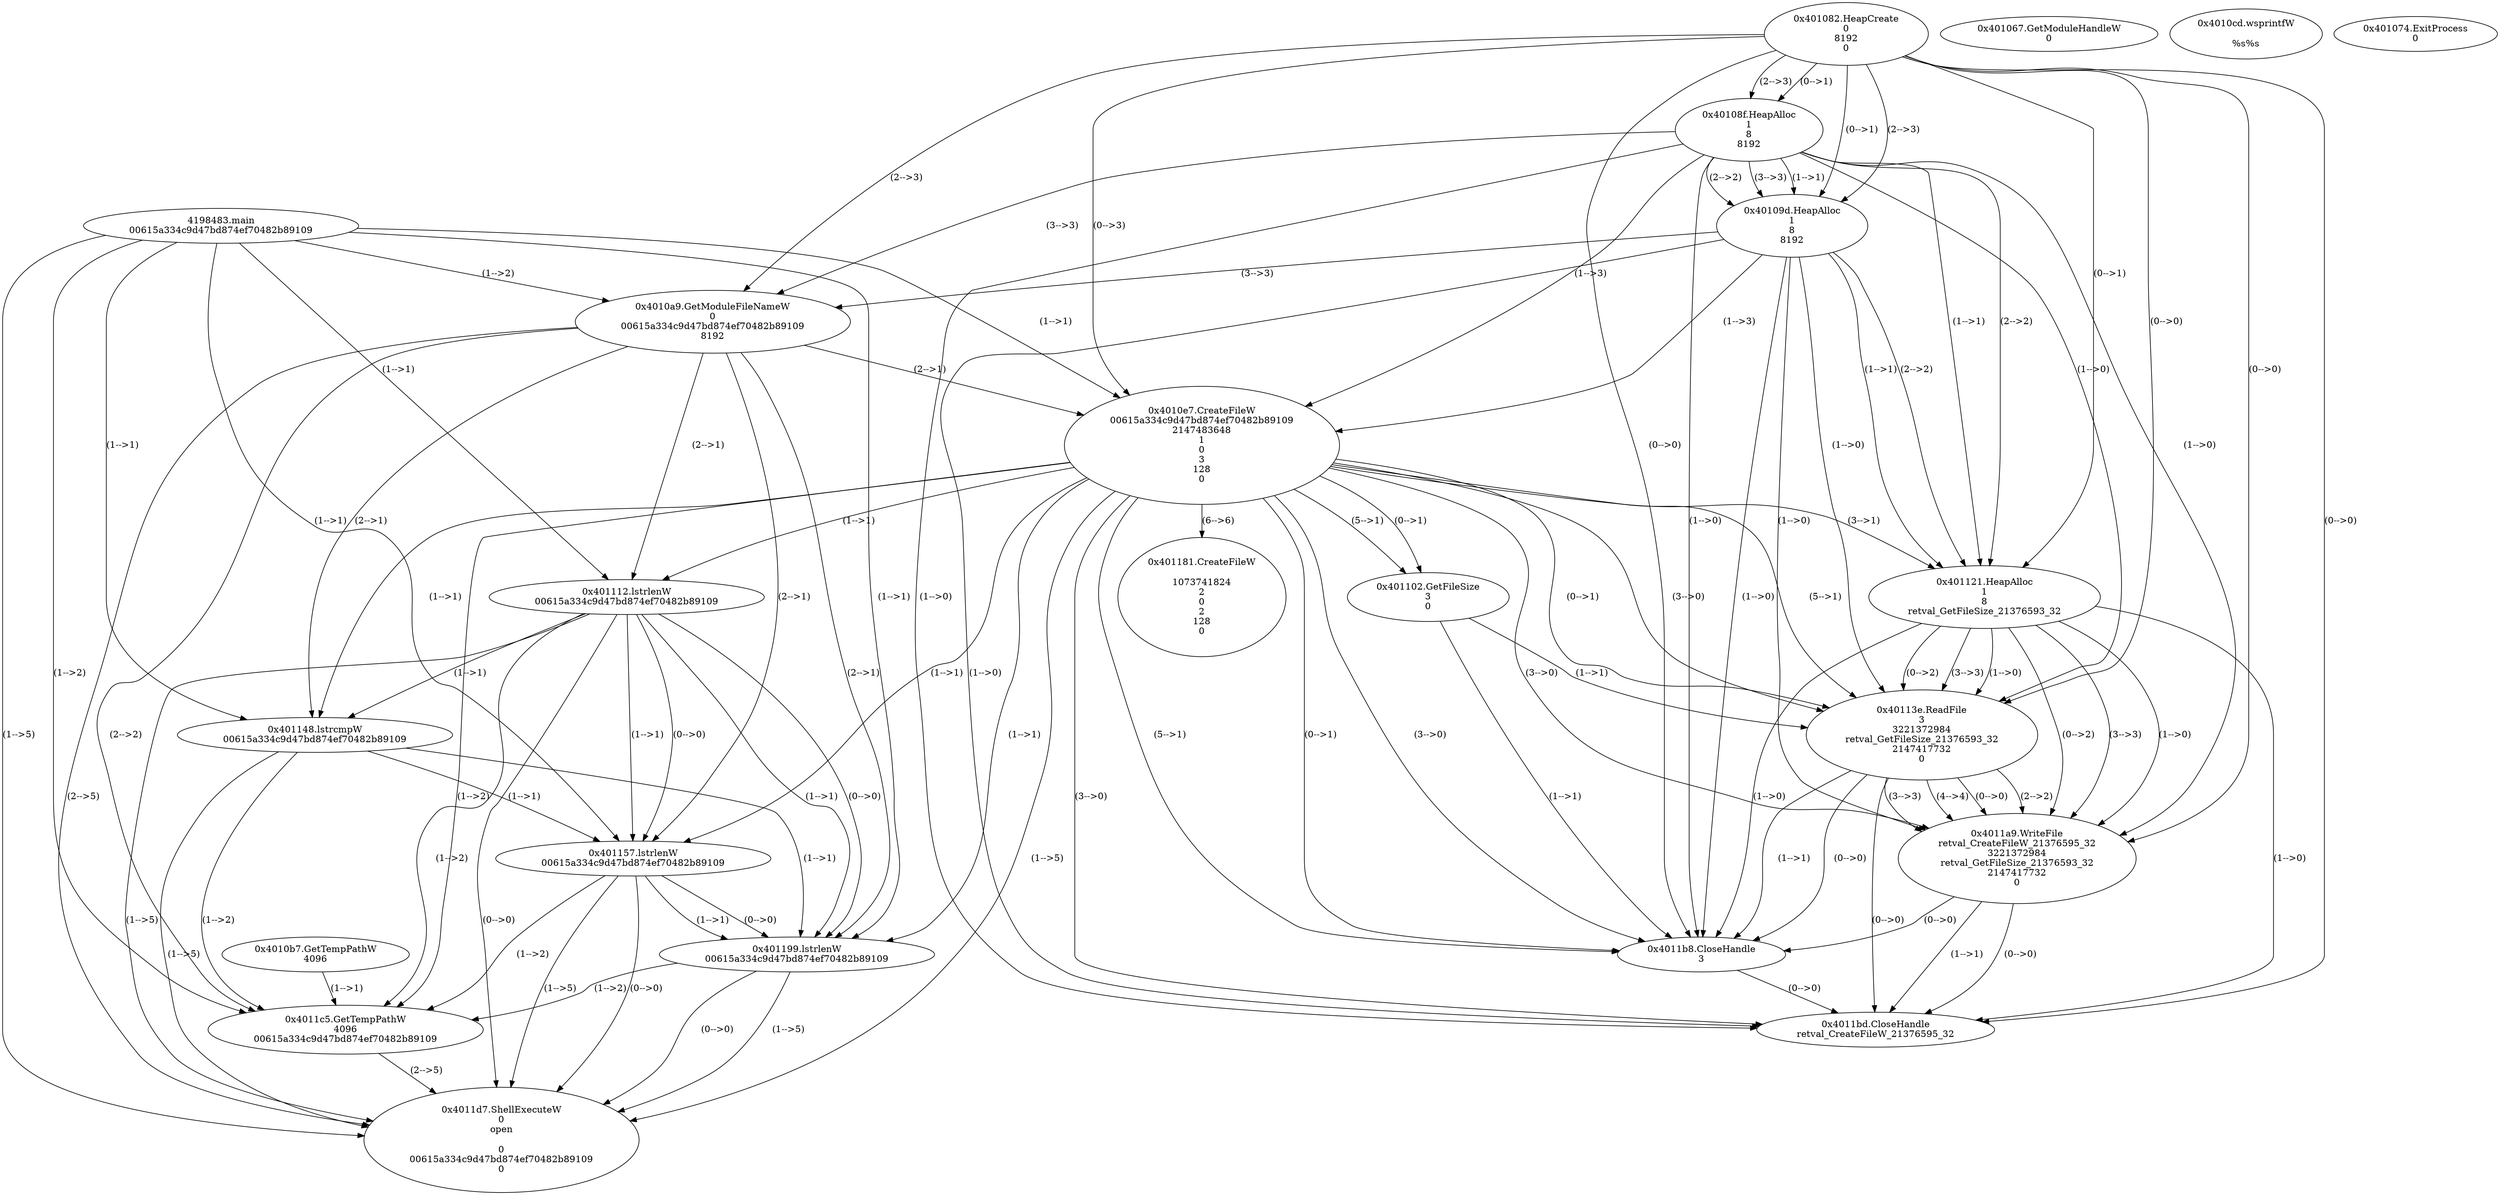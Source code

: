 // Global SCDG with merge call
digraph {
	0 [label="4198483.main
00615a334c9d47bd874ef70482b89109"]
	1 [label="0x401067.GetModuleHandleW
0"]
	2 [label="0x401082.HeapCreate
0
8192
0"]
	3 [label="0x40108f.HeapAlloc
1
8
8192"]
	2 -> 3 [label="(0-->1)"]
	2 -> 3 [label="(2-->3)"]
	4 [label="0x40109d.HeapAlloc
1
8
8192"]
	2 -> 4 [label="(0-->1)"]
	3 -> 4 [label="(1-->1)"]
	3 -> 4 [label="(2-->2)"]
	2 -> 4 [label="(2-->3)"]
	3 -> 4 [label="(3-->3)"]
	5 [label="0x4010a9.GetModuleFileNameW
0
00615a334c9d47bd874ef70482b89109
8192"]
	0 -> 5 [label="(1-->2)"]
	2 -> 5 [label="(2-->3)"]
	3 -> 5 [label="(3-->3)"]
	4 -> 5 [label="(3-->3)"]
	6 [label="0x4010b7.GetTempPathW
4096
"]
	7 [label="0x4010cd.wsprintfW

%s%s"]
	8 [label="0x4010e7.CreateFileW
00615a334c9d47bd874ef70482b89109
2147483648
1
0
3
128
0"]
	0 -> 8 [label="(1-->1)"]
	5 -> 8 [label="(2-->1)"]
	2 -> 8 [label="(0-->3)"]
	3 -> 8 [label="(1-->3)"]
	4 -> 8 [label="(1-->3)"]
	9 [label="0x401102.GetFileSize
3
0"]
	8 -> 9 [label="(5-->1)"]
	8 -> 9 [label="(0-->1)"]
	10 [label="0x401112.lstrlenW
00615a334c9d47bd874ef70482b89109"]
	0 -> 10 [label="(1-->1)"]
	5 -> 10 [label="(2-->1)"]
	8 -> 10 [label="(1-->1)"]
	11 [label="0x401121.HeapAlloc
1
8
retval_GetFileSize_21376593_32"]
	2 -> 11 [label="(0-->1)"]
	3 -> 11 [label="(1-->1)"]
	4 -> 11 [label="(1-->1)"]
	8 -> 11 [label="(3-->1)"]
	3 -> 11 [label="(2-->2)"]
	4 -> 11 [label="(2-->2)"]
	12 [label="0x40113e.ReadFile
3
3221372984
retval_GetFileSize_21376593_32
2147417732
0"]
	8 -> 12 [label="(5-->1)"]
	8 -> 12 [label="(0-->1)"]
	9 -> 12 [label="(1-->1)"]
	11 -> 12 [label="(0-->2)"]
	11 -> 12 [label="(3-->3)"]
	2 -> 12 [label="(0-->0)"]
	3 -> 12 [label="(1-->0)"]
	4 -> 12 [label="(1-->0)"]
	8 -> 12 [label="(3-->0)"]
	11 -> 12 [label="(1-->0)"]
	13 [label="0x401148.lstrcmpW
00615a334c9d47bd874ef70482b89109
"]
	0 -> 13 [label="(1-->1)"]
	5 -> 13 [label="(2-->1)"]
	8 -> 13 [label="(1-->1)"]
	10 -> 13 [label="(1-->1)"]
	14 [label="0x401157.lstrlenW
00615a334c9d47bd874ef70482b89109"]
	0 -> 14 [label="(1-->1)"]
	5 -> 14 [label="(2-->1)"]
	8 -> 14 [label="(1-->1)"]
	10 -> 14 [label="(1-->1)"]
	13 -> 14 [label="(1-->1)"]
	10 -> 14 [label="(0-->0)"]
	15 [label="0x401181.CreateFileW

1073741824
2
0
2
128
0"]
	8 -> 15 [label="(6-->6)"]
	16 [label="0x401199.lstrlenW
00615a334c9d47bd874ef70482b89109"]
	0 -> 16 [label="(1-->1)"]
	5 -> 16 [label="(2-->1)"]
	8 -> 16 [label="(1-->1)"]
	10 -> 16 [label="(1-->1)"]
	13 -> 16 [label="(1-->1)"]
	14 -> 16 [label="(1-->1)"]
	10 -> 16 [label="(0-->0)"]
	14 -> 16 [label="(0-->0)"]
	17 [label="0x4011a9.WriteFile
retval_CreateFileW_21376595_32
3221372984
retval_GetFileSize_21376593_32
2147417732
0"]
	11 -> 17 [label="(0-->2)"]
	12 -> 17 [label="(2-->2)"]
	11 -> 17 [label="(3-->3)"]
	12 -> 17 [label="(3-->3)"]
	12 -> 17 [label="(4-->4)"]
	2 -> 17 [label="(0-->0)"]
	3 -> 17 [label="(1-->0)"]
	4 -> 17 [label="(1-->0)"]
	8 -> 17 [label="(3-->0)"]
	11 -> 17 [label="(1-->0)"]
	12 -> 17 [label="(0-->0)"]
	18 [label="0x4011b8.CloseHandle
3"]
	8 -> 18 [label="(5-->1)"]
	8 -> 18 [label="(0-->1)"]
	9 -> 18 [label="(1-->1)"]
	12 -> 18 [label="(1-->1)"]
	2 -> 18 [label="(0-->0)"]
	3 -> 18 [label="(1-->0)"]
	4 -> 18 [label="(1-->0)"]
	8 -> 18 [label="(3-->0)"]
	11 -> 18 [label="(1-->0)"]
	12 -> 18 [label="(0-->0)"]
	17 -> 18 [label="(0-->0)"]
	19 [label="0x4011bd.CloseHandle
retval_CreateFileW_21376595_32"]
	17 -> 19 [label="(1-->1)"]
	2 -> 19 [label="(0-->0)"]
	3 -> 19 [label="(1-->0)"]
	4 -> 19 [label="(1-->0)"]
	8 -> 19 [label="(3-->0)"]
	11 -> 19 [label="(1-->0)"]
	12 -> 19 [label="(0-->0)"]
	17 -> 19 [label="(0-->0)"]
	18 -> 19 [label="(0-->0)"]
	20 [label="0x4011c5.GetTempPathW
4096
00615a334c9d47bd874ef70482b89109"]
	6 -> 20 [label="(1-->1)"]
	0 -> 20 [label="(1-->2)"]
	5 -> 20 [label="(2-->2)"]
	8 -> 20 [label="(1-->2)"]
	10 -> 20 [label="(1-->2)"]
	13 -> 20 [label="(1-->2)"]
	14 -> 20 [label="(1-->2)"]
	16 -> 20 [label="(1-->2)"]
	21 [label="0x4011d7.ShellExecuteW
0
open

0
00615a334c9d47bd874ef70482b89109
0"]
	0 -> 21 [label="(1-->5)"]
	5 -> 21 [label="(2-->5)"]
	8 -> 21 [label="(1-->5)"]
	10 -> 21 [label="(1-->5)"]
	13 -> 21 [label="(1-->5)"]
	14 -> 21 [label="(1-->5)"]
	16 -> 21 [label="(1-->5)"]
	20 -> 21 [label="(2-->5)"]
	10 -> 21 [label="(0-->0)"]
	14 -> 21 [label="(0-->0)"]
	16 -> 21 [label="(0-->0)"]
	22 [label="0x401074.ExitProcess
0"]
}
